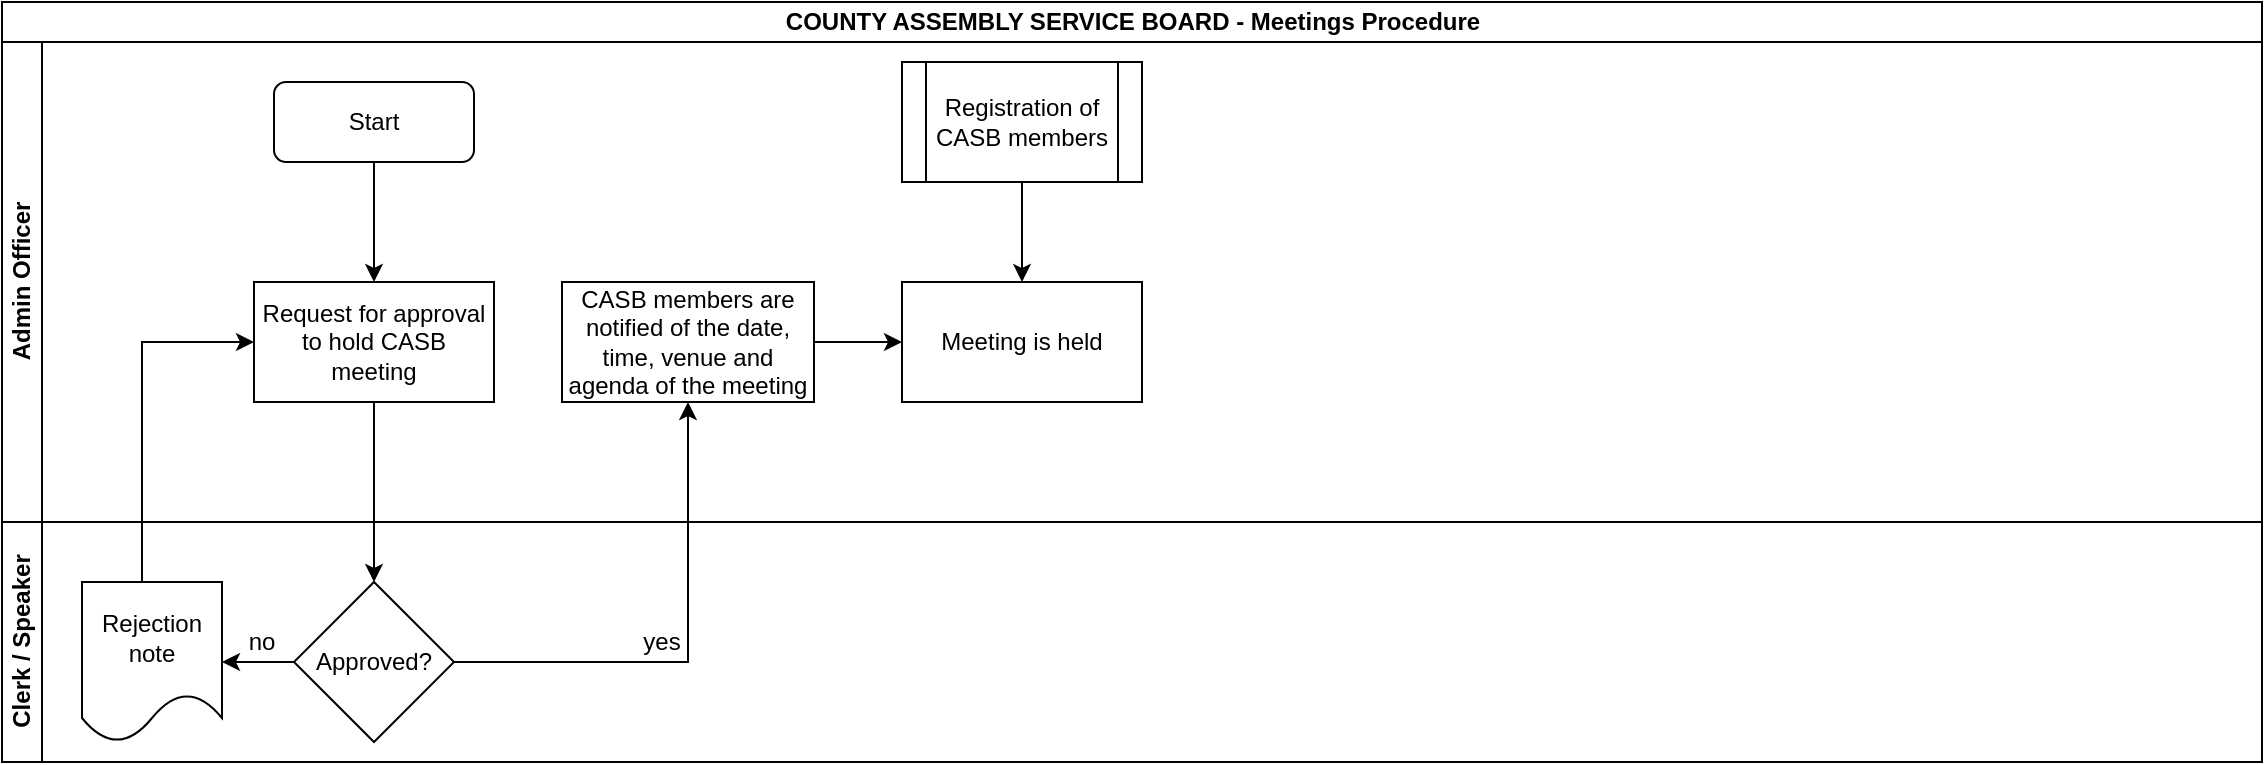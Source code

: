 <mxfile version="13.7.7" type="github">
  <diagram id="3Ur64qbI0QYr7bcEWnp0" name="Page-1">
    <mxGraphModel dx="910" dy="487" grid="1" gridSize="10" guides="1" tooltips="1" connect="1" arrows="1" fold="1" page="1" pageScale="1" pageWidth="1169" pageHeight="827" math="0" shadow="0">
      <root>
        <mxCell id="0" />
        <mxCell id="1" parent="0" />
        <mxCell id="WXaYF9KilezGvIFoZw7Z-1" value="COUNTY ASSEMBLY SERVICE BOARD - Meetings Procedure" style="swimlane;html=1;childLayout=stackLayout;resizeParent=1;resizeParentMax=0;horizontal=1;startSize=20;horizontalStack=0;" vertex="1" parent="1">
          <mxGeometry x="20" y="60" width="1130" height="380" as="geometry" />
        </mxCell>
        <mxCell id="WXaYF9KilezGvIFoZw7Z-2" value="Admin Officer" style="swimlane;html=1;startSize=20;horizontal=0;" vertex="1" parent="WXaYF9KilezGvIFoZw7Z-1">
          <mxGeometry y="20" width="1130" height="240" as="geometry" />
        </mxCell>
        <mxCell id="WXaYF9KilezGvIFoZw7Z-22" value="Registration of CASB members" style="shape=process;whiteSpace=wrap;html=1;backgroundOutline=1;" vertex="1" parent="WXaYF9KilezGvIFoZw7Z-2">
          <mxGeometry x="450" y="10" width="120" height="60" as="geometry" />
        </mxCell>
        <mxCell id="WXaYF9KilezGvIFoZw7Z-5" value="Start" style="rounded=1;whiteSpace=wrap;html=1;" vertex="1" parent="WXaYF9KilezGvIFoZw7Z-2">
          <mxGeometry x="136" y="20" width="100" height="40" as="geometry" />
        </mxCell>
        <mxCell id="WXaYF9KilezGvIFoZw7Z-20" value="Meeting is held" style="whiteSpace=wrap;html=1;rounded=0;" vertex="1" parent="WXaYF9KilezGvIFoZw7Z-2">
          <mxGeometry x="450" y="120" width="120" height="60" as="geometry" />
        </mxCell>
        <mxCell id="WXaYF9KilezGvIFoZw7Z-17" value="CASB members are notified of the date, time, venue and agenda of the meeting" style="whiteSpace=wrap;html=1;rounded=0;" vertex="1" parent="WXaYF9KilezGvIFoZw7Z-2">
          <mxGeometry x="280" y="120" width="126" height="60" as="geometry" />
        </mxCell>
        <mxCell id="WXaYF9KilezGvIFoZw7Z-6" value="Request for approval to hold CASB meeting" style="rounded=0;whiteSpace=wrap;html=1;" vertex="1" parent="WXaYF9KilezGvIFoZw7Z-2">
          <mxGeometry x="126" y="120" width="120" height="60" as="geometry" />
        </mxCell>
        <mxCell id="WXaYF9KilezGvIFoZw7Z-9" value="" style="edgeStyle=orthogonalEdgeStyle;rounded=0;orthogonalLoop=1;jettySize=auto;html=1;entryX=0.5;entryY=0;entryDx=0;entryDy=0;" edge="1" parent="WXaYF9KilezGvIFoZw7Z-2" source="WXaYF9KilezGvIFoZw7Z-5" target="WXaYF9KilezGvIFoZw7Z-6">
          <mxGeometry relative="1" as="geometry">
            <mxPoint x="186" y="130" as="targetPoint" />
          </mxGeometry>
        </mxCell>
        <mxCell id="WXaYF9KilezGvIFoZw7Z-21" value="" style="edgeStyle=orthogonalEdgeStyle;rounded=0;orthogonalLoop=1;jettySize=auto;html=1;" edge="1" parent="WXaYF9KilezGvIFoZw7Z-2" source="WXaYF9KilezGvIFoZw7Z-17" target="WXaYF9KilezGvIFoZw7Z-20">
          <mxGeometry relative="1" as="geometry" />
        </mxCell>
        <mxCell id="WXaYF9KilezGvIFoZw7Z-24" value="" style="edgeStyle=orthogonalEdgeStyle;rounded=0;orthogonalLoop=1;jettySize=auto;html=1;entryX=0.5;entryY=0;entryDx=0;entryDy=0;" edge="1" parent="WXaYF9KilezGvIFoZw7Z-2" source="WXaYF9KilezGvIFoZw7Z-22" target="WXaYF9KilezGvIFoZw7Z-20">
          <mxGeometry relative="1" as="geometry">
            <mxPoint x="510" y="150" as="targetPoint" />
          </mxGeometry>
        </mxCell>
        <mxCell id="WXaYF9KilezGvIFoZw7Z-3" value="Clerk / Speaker" style="swimlane;html=1;startSize=20;horizontal=0;" vertex="1" parent="WXaYF9KilezGvIFoZw7Z-1">
          <mxGeometry y="260" width="1130" height="120" as="geometry" />
        </mxCell>
        <mxCell id="WXaYF9KilezGvIFoZw7Z-16" value="no" style="text;html=1;strokeColor=none;fillColor=none;align=center;verticalAlign=middle;whiteSpace=wrap;rounded=0;" vertex="1" parent="WXaYF9KilezGvIFoZw7Z-3">
          <mxGeometry x="110" y="50" width="40" height="20" as="geometry" />
        </mxCell>
        <mxCell id="WXaYF9KilezGvIFoZw7Z-10" value="Approved?" style="rhombus;whiteSpace=wrap;html=1;rounded=0;" vertex="1" parent="WXaYF9KilezGvIFoZw7Z-3">
          <mxGeometry x="146" y="30" width="80" height="80" as="geometry" />
        </mxCell>
        <mxCell id="WXaYF9KilezGvIFoZw7Z-19" value="yes" style="text;html=1;strokeColor=none;fillColor=none;align=center;verticalAlign=middle;whiteSpace=wrap;rounded=0;" vertex="1" parent="WXaYF9KilezGvIFoZw7Z-3">
          <mxGeometry x="310" y="50" width="40" height="20" as="geometry" />
        </mxCell>
        <mxCell id="WXaYF9KilezGvIFoZw7Z-11" value="" style="edgeStyle=orthogonalEdgeStyle;rounded=0;orthogonalLoop=1;jettySize=auto;html=1;" edge="1" parent="WXaYF9KilezGvIFoZw7Z-1" source="WXaYF9KilezGvIFoZw7Z-6" target="WXaYF9KilezGvIFoZw7Z-10">
          <mxGeometry relative="1" as="geometry" />
        </mxCell>
        <mxCell id="WXaYF9KilezGvIFoZw7Z-18" value="" style="edgeStyle=orthogonalEdgeStyle;rounded=0;orthogonalLoop=1;jettySize=auto;html=1;" edge="1" parent="WXaYF9KilezGvIFoZw7Z-1" source="WXaYF9KilezGvIFoZw7Z-10" target="WXaYF9KilezGvIFoZw7Z-17">
          <mxGeometry relative="1" as="geometry" />
        </mxCell>
        <mxCell id="WXaYF9KilezGvIFoZw7Z-15" value="" style="edgeStyle=orthogonalEdgeStyle;rounded=0;orthogonalLoop=1;jettySize=auto;html=1;entryX=0;entryY=0.5;entryDx=0;entryDy=0;" edge="1" parent="1" source="WXaYF9KilezGvIFoZw7Z-12" target="WXaYF9KilezGvIFoZw7Z-6">
          <mxGeometry relative="1" as="geometry">
            <mxPoint x="95" y="260" as="targetPoint" />
            <Array as="points">
              <mxPoint x="90" y="230" />
            </Array>
          </mxGeometry>
        </mxCell>
        <mxCell id="WXaYF9KilezGvIFoZw7Z-12" value="Rejection note" style="shape=document;whiteSpace=wrap;html=1;boundedLbl=1;rounded=0;" vertex="1" parent="1">
          <mxGeometry x="60" y="350" width="70" height="80" as="geometry" />
        </mxCell>
        <mxCell id="WXaYF9KilezGvIFoZw7Z-13" value="" style="edgeStyle=orthogonalEdgeStyle;rounded=0;orthogonalLoop=1;jettySize=auto;html=1;" edge="1" parent="1" source="WXaYF9KilezGvIFoZw7Z-10" target="WXaYF9KilezGvIFoZw7Z-12">
          <mxGeometry relative="1" as="geometry" />
        </mxCell>
      </root>
    </mxGraphModel>
  </diagram>
</mxfile>
